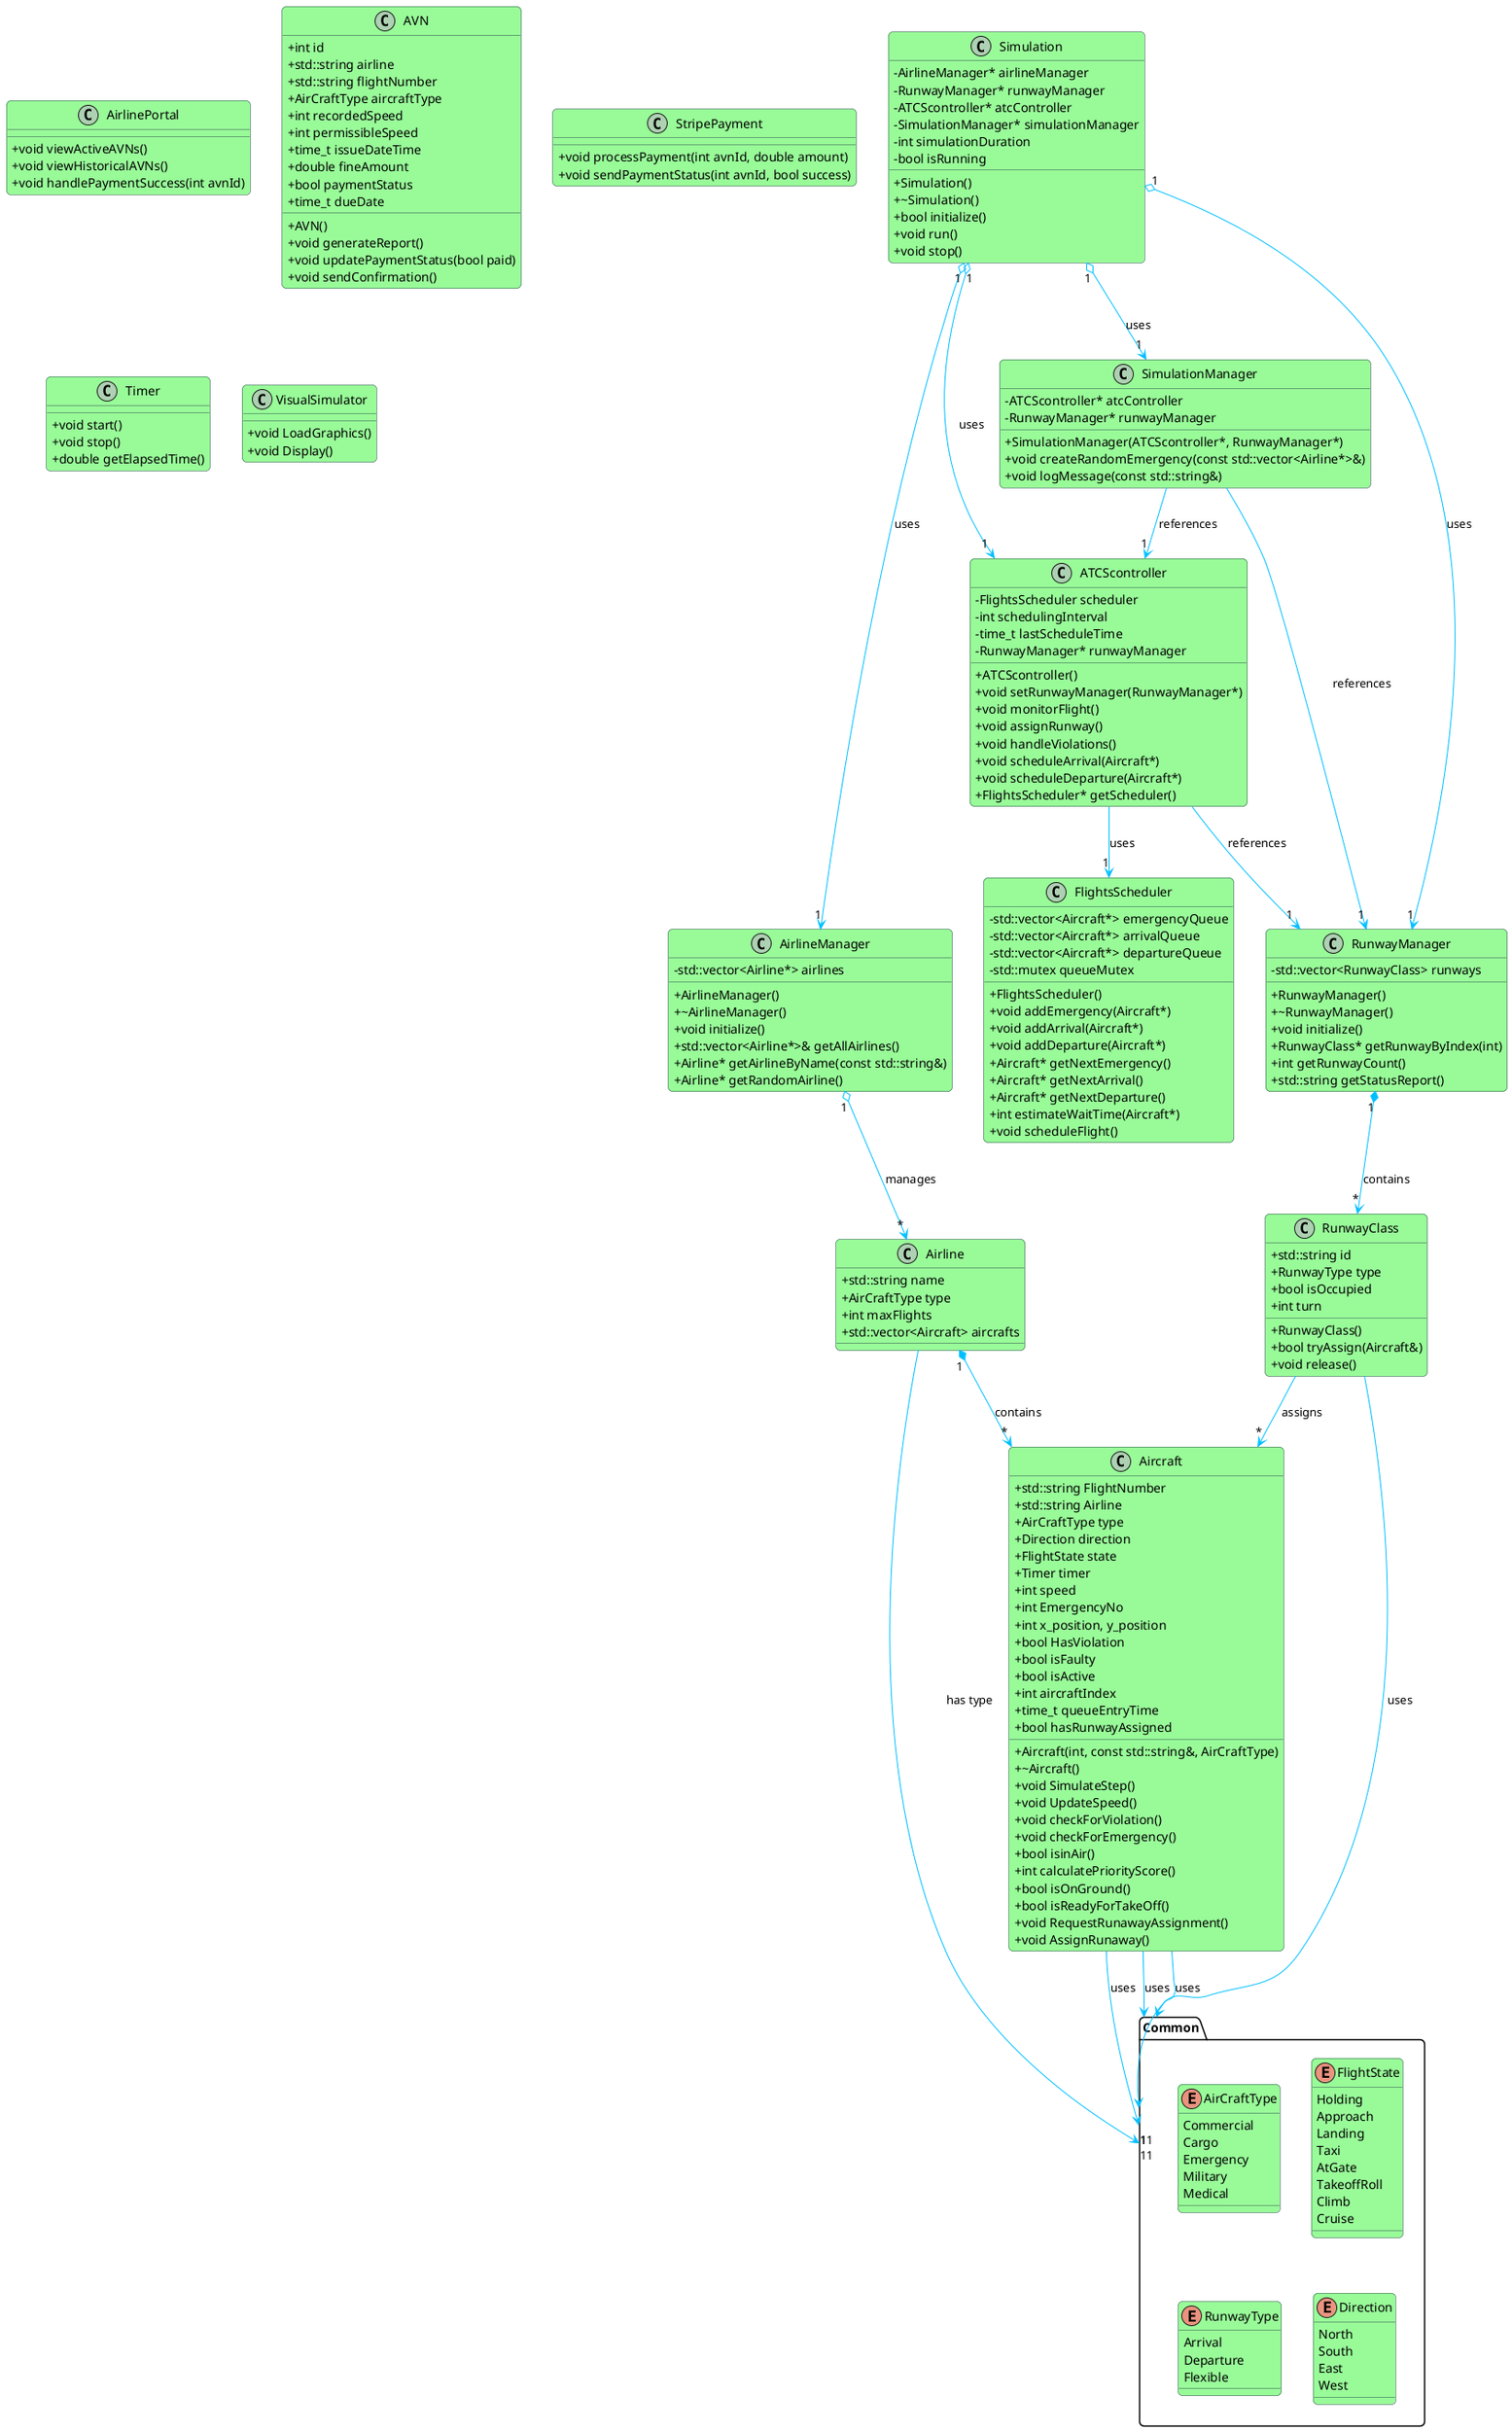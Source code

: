 @startuml AirControlX System

' Style settings
skinparam classAttributeIconSize 0
skinparam backgroundColor white
skinparam roundcorner 10
skinparam class {
    BackgroundColor PaleGreen
    ArrowColor DeepSkyBlue
    BorderColor DarkSlateGray
}

' Common Enums
namespace Common {
    enum AirCraftType {
        Commercial
        Cargo
        Emergency
        Military
        Medical
    }
    
    enum FlightState {
        Holding
        Approach
        Landing
        Taxi
        AtGate
        TakeoffRoll
        Climb
        Cruise
    }
    
    enum RunwayType {
        Arrival
        Departure
        Flexible
    }
    
    enum Direction {
        North
        South
        East
        West
    }
}

' Class definitions
class Aircraft {
    + std::string FlightNumber
    + std::string Airline
    + AirCraftType type
    + Direction direction
    + FlightState state
    + Timer timer
    + int speed
    + int EmergencyNo
    + int x_position, y_position
    + bool HasViolation
    + bool isFaulty
    + bool isActive
    + int aircraftIndex
    + time_t queueEntryTime
    + bool hasRunwayAssigned
    
    + Aircraft(int, const std::string&, AirCraftType)
    + ~Aircraft()
    + void SimulateStep()
    + void UpdateSpeed()
    + void checkForViolation()
    + void checkForEmergency()
    + bool isinAir()
    + int calculatePriorityScore()
    + bool isOnGround()
    + bool isReadyForTakeOff()
    + void RequestRunawayAssignment()
    + void AssignRunaway()
}

class Airline {
    + std::string name
    + AirCraftType type
    + int maxFlights
    + std::vector<Aircraft> aircrafts
}

class AirlineManager {
    - std::vector<Airline*> airlines
    
    + AirlineManager()
    + ~AirlineManager()
    + void initialize()
    + std::vector<Airline*>& getAllAirlines()
    + Airline* getAirlineByName(const std::string&)
    + Airline* getRandomAirline()
}

class AirlinePortal {
    + void viewActiveAVNs()
    + void viewHistoricalAVNs()
    + void handlePaymentSuccess(int avnId)
}

class ATCScontroller {
    - FlightsScheduler scheduler
    - int schedulingInterval
    - time_t lastScheduleTime
    - RunwayManager* runwayManager
    
    + ATCScontroller()
    + void setRunwayManager(RunwayManager*)
    + void monitorFlight()
    + void assignRunway()
    + void handleViolations()
    + void scheduleArrival(Aircraft*)
    + void scheduleDeparture(Aircraft*)
    + FlightsScheduler* getScheduler()
}

class AVN {
    + int id
    + std::string airline
    + std::string flightNumber
    + AirCraftType aircraftType
    + int recordedSpeed
    + int permissibleSpeed
    + time_t issueDateTime
    + double fineAmount
    + bool paymentStatus
    + time_t dueDate
    
    + AVN()
    + void generateReport()
    + void updatePaymentStatus(bool paid)
    + void sendConfirmation()
}

class FlightsScheduler {
    - std::vector<Aircraft*> emergencyQueue
    - std::vector<Aircraft*> arrivalQueue
    - std::vector<Aircraft*> departureQueue
    - std::mutex queueMutex
    
    + FlightsScheduler()
    + void addEmergency(Aircraft*)
    + void addArrival(Aircraft*)
    + void addDeparture(Aircraft*)
    + Aircraft* getNextEmergency()
    + Aircraft* getNextArrival()
    + Aircraft* getNextDeparture()
    + int estimateWaitTime(Aircraft*)
    + void scheduleFlight()
}

class RunwayClass {
    + std::string id
    + RunwayType type
    + bool isOccupied
    + int turn
    
    + RunwayClass()
    + bool tryAssign(Aircraft&)
    + void release()
}

class RunwayManager {
    - std::vector<RunwayClass> runways
    
    + RunwayManager()
    + ~RunwayManager()
    + void initialize()
    + RunwayClass* getRunwayByIndex(int)
    + int getRunwayCount()
    + std::string getStatusReport()
}

class Simulation {
    - AirlineManager* airlineManager
    - RunwayManager* runwayManager
    - ATCScontroller* atcController
    - SimulationManager* simulationManager
    - int simulationDuration
    - bool isRunning
    
    + Simulation()
    + ~Simulation()
    + bool initialize()
    + void run()
    + void stop()
}

class SimulationManager {
    - ATCScontroller* atcController
    - RunwayManager* runwayManager
    
    + SimulationManager(ATCScontroller*, RunwayManager*)
    + void createRandomEmergency(const std::vector<Airline*>&)
    + void logMessage(const std::string&)
}

class StripePayment {
    + void processPayment(int avnId, double amount)
    + void sendPaymentStatus(int avnId, bool success)
}

class Timer {
    + void start()
    + void stop()
    + double getElapsedTime()
}

class VisualSimulator {
    + void LoadGraphics()
    + void Display()
}

' Relationships
Aircraft --> "1" Common::AirCraftType : uses
Aircraft --> "1" Common::Direction : uses
Aircraft --> "1" Common::FlightState : uses

Airline "1" *--> "*" Aircraft : contains
Airline --> "1" Common::AirCraftType : has type

AirlineManager "1" o--> "*" Airline : manages

ATCScontroller --> "1" FlightsScheduler : uses
ATCScontroller --> "1" RunwayManager : references

RunwayClass --> "1" Common::RunwayType : uses
RunwayClass --> "*" Aircraft : assigns

RunwayManager "1" *--> "*" RunwayClass : contains

Simulation "1" o--> "1" AirlineManager : uses
Simulation "1" o--> "1" RunwayManager : uses
Simulation "1" o--> "1" ATCScontroller : uses
Simulation "1" o--> "1" SimulationManager : uses

SimulationManager --> "1" ATCScontroller : references
SimulationManager --> "1" RunwayManager : references

@enduml